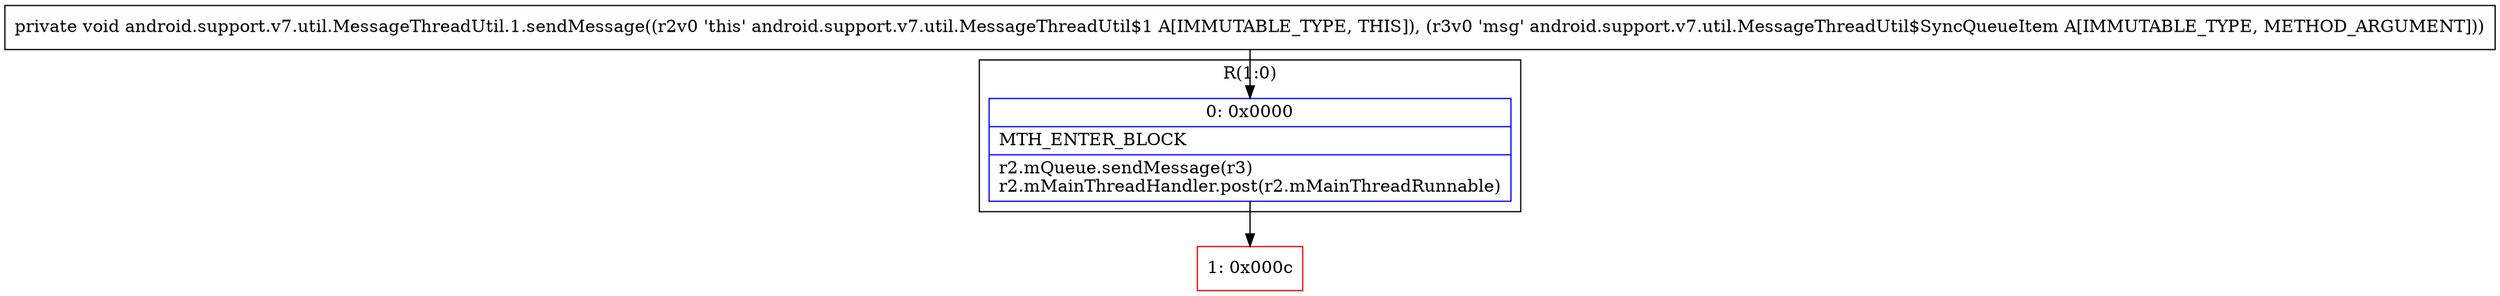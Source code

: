 digraph "CFG forandroid.support.v7.util.MessageThreadUtil.1.sendMessage(Landroid\/support\/v7\/util\/MessageThreadUtil$SyncQueueItem;)V" {
subgraph cluster_Region_828407901 {
label = "R(1:0)";
node [shape=record,color=blue];
Node_0 [shape=record,label="{0\:\ 0x0000|MTH_ENTER_BLOCK\l|r2.mQueue.sendMessage(r3)\lr2.mMainThreadHandler.post(r2.mMainThreadRunnable)\l}"];
}
Node_1 [shape=record,color=red,label="{1\:\ 0x000c}"];
MethodNode[shape=record,label="{private void android.support.v7.util.MessageThreadUtil.1.sendMessage((r2v0 'this' android.support.v7.util.MessageThreadUtil$1 A[IMMUTABLE_TYPE, THIS]), (r3v0 'msg' android.support.v7.util.MessageThreadUtil$SyncQueueItem A[IMMUTABLE_TYPE, METHOD_ARGUMENT])) }"];
MethodNode -> Node_0;
Node_0 -> Node_1;
}

